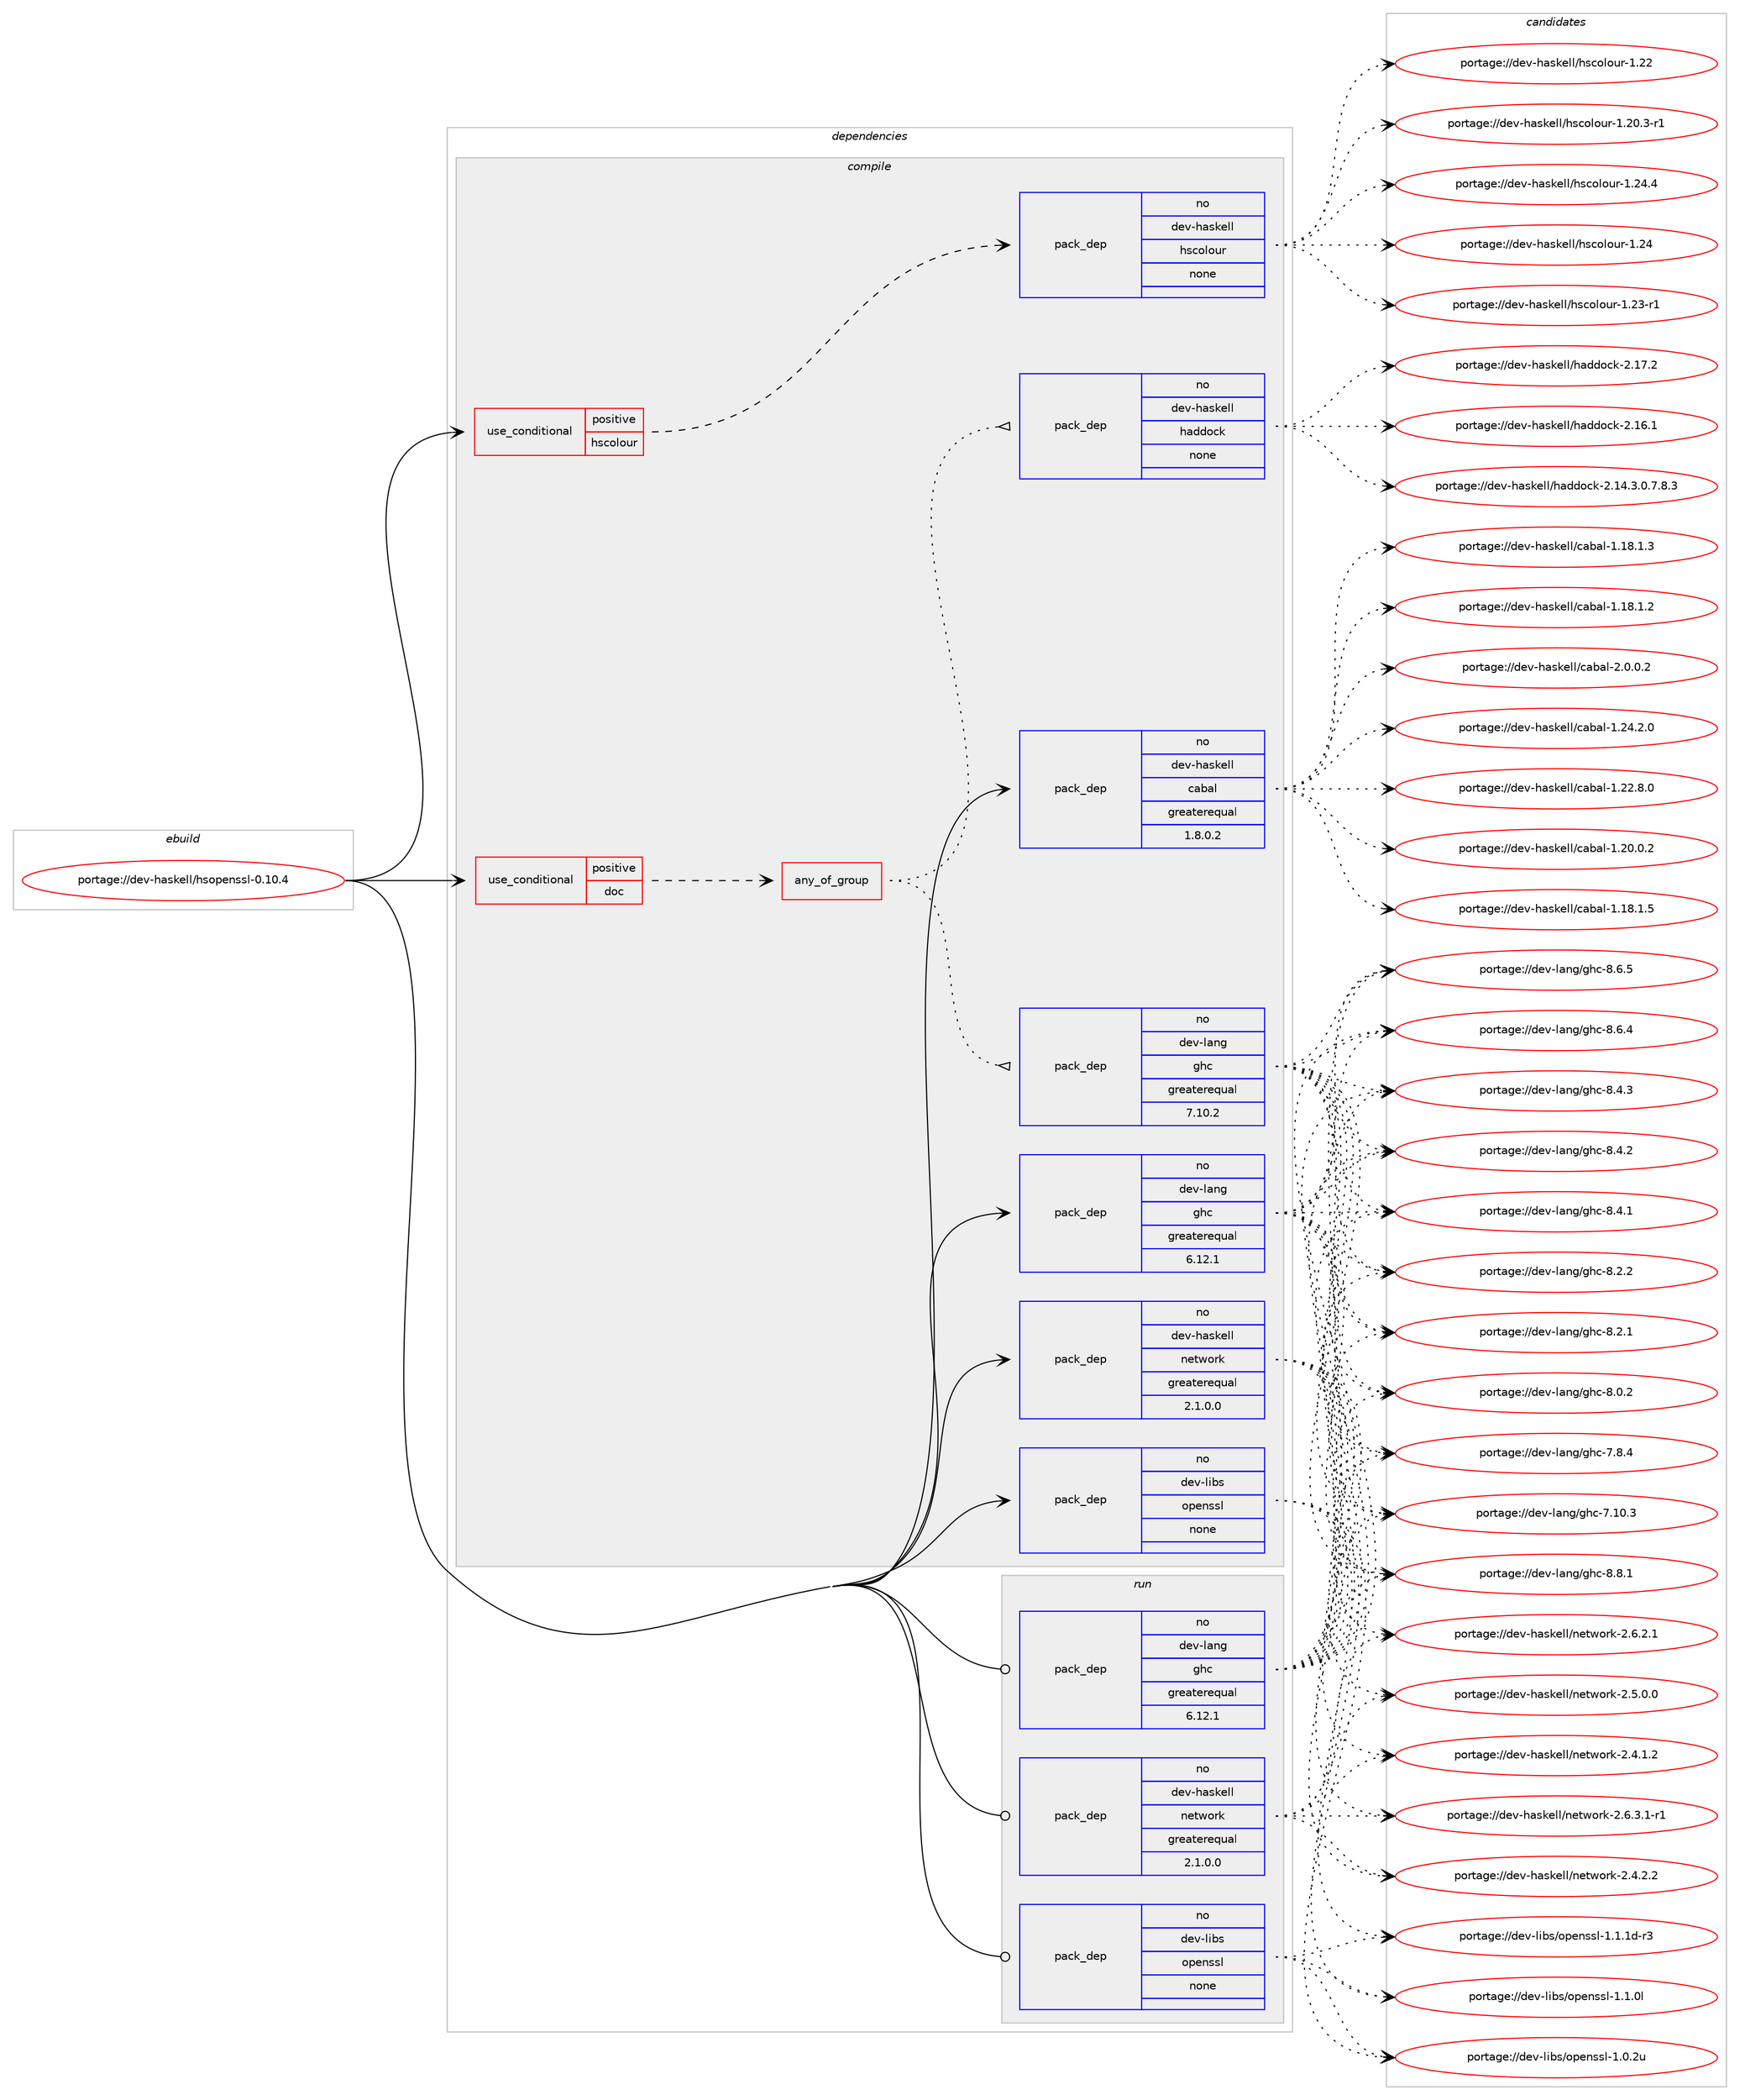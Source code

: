digraph prolog {

# *************
# Graph options
# *************

newrank=true;
concentrate=true;
compound=true;
graph [rankdir=LR,fontname=Helvetica,fontsize=10,ranksep=1.5];#, ranksep=2.5, nodesep=0.2];
edge  [arrowhead=vee];
node  [fontname=Helvetica,fontsize=10];

# **********
# The ebuild
# **********

subgraph cluster_leftcol {
color=gray;
rank=same;
label=<<i>ebuild</i>>;
id [label="portage://dev-haskell/hsopenssl-0.10.4", color=red, width=4, href="../dev-haskell/hsopenssl-0.10.4.svg"];
}

# ****************
# The dependencies
# ****************

subgraph cluster_midcol {
color=gray;
label=<<i>dependencies</i>>;
subgraph cluster_compile {
fillcolor="#eeeeee";
style=filled;
label=<<i>compile</i>>;
subgraph cond133430 {
dependency558325 [label=<<TABLE BORDER="0" CELLBORDER="1" CELLSPACING="0" CELLPADDING="4"><TR><TD ROWSPAN="3" CELLPADDING="10">use_conditional</TD></TR><TR><TD>positive</TD></TR><TR><TD>doc</TD></TR></TABLE>>, shape=none, color=red];
subgraph any6276 {
dependency558326 [label=<<TABLE BORDER="0" CELLBORDER="1" CELLSPACING="0" CELLPADDING="4"><TR><TD CELLPADDING="10">any_of_group</TD></TR></TABLE>>, shape=none, color=red];subgraph pack418382 {
dependency558327 [label=<<TABLE BORDER="0" CELLBORDER="1" CELLSPACING="0" CELLPADDING="4" WIDTH="220"><TR><TD ROWSPAN="6" CELLPADDING="30">pack_dep</TD></TR><TR><TD WIDTH="110">no</TD></TR><TR><TD>dev-haskell</TD></TR><TR><TD>haddock</TD></TR><TR><TD>none</TD></TR><TR><TD></TD></TR></TABLE>>, shape=none, color=blue];
}
dependency558326:e -> dependency558327:w [weight=20,style="dotted",arrowhead="oinv"];
subgraph pack418383 {
dependency558328 [label=<<TABLE BORDER="0" CELLBORDER="1" CELLSPACING="0" CELLPADDING="4" WIDTH="220"><TR><TD ROWSPAN="6" CELLPADDING="30">pack_dep</TD></TR><TR><TD WIDTH="110">no</TD></TR><TR><TD>dev-lang</TD></TR><TR><TD>ghc</TD></TR><TR><TD>greaterequal</TD></TR><TR><TD>7.10.2</TD></TR></TABLE>>, shape=none, color=blue];
}
dependency558326:e -> dependency558328:w [weight=20,style="dotted",arrowhead="oinv"];
}
dependency558325:e -> dependency558326:w [weight=20,style="dashed",arrowhead="vee"];
}
id:e -> dependency558325:w [weight=20,style="solid",arrowhead="vee"];
subgraph cond133431 {
dependency558329 [label=<<TABLE BORDER="0" CELLBORDER="1" CELLSPACING="0" CELLPADDING="4"><TR><TD ROWSPAN="3" CELLPADDING="10">use_conditional</TD></TR><TR><TD>positive</TD></TR><TR><TD>hscolour</TD></TR></TABLE>>, shape=none, color=red];
subgraph pack418384 {
dependency558330 [label=<<TABLE BORDER="0" CELLBORDER="1" CELLSPACING="0" CELLPADDING="4" WIDTH="220"><TR><TD ROWSPAN="6" CELLPADDING="30">pack_dep</TD></TR><TR><TD WIDTH="110">no</TD></TR><TR><TD>dev-haskell</TD></TR><TR><TD>hscolour</TD></TR><TR><TD>none</TD></TR><TR><TD></TD></TR></TABLE>>, shape=none, color=blue];
}
dependency558329:e -> dependency558330:w [weight=20,style="dashed",arrowhead="vee"];
}
id:e -> dependency558329:w [weight=20,style="solid",arrowhead="vee"];
subgraph pack418385 {
dependency558331 [label=<<TABLE BORDER="0" CELLBORDER="1" CELLSPACING="0" CELLPADDING="4" WIDTH="220"><TR><TD ROWSPAN="6" CELLPADDING="30">pack_dep</TD></TR><TR><TD WIDTH="110">no</TD></TR><TR><TD>dev-haskell</TD></TR><TR><TD>cabal</TD></TR><TR><TD>greaterequal</TD></TR><TR><TD>1.8.0.2</TD></TR></TABLE>>, shape=none, color=blue];
}
id:e -> dependency558331:w [weight=20,style="solid",arrowhead="vee"];
subgraph pack418386 {
dependency558332 [label=<<TABLE BORDER="0" CELLBORDER="1" CELLSPACING="0" CELLPADDING="4" WIDTH="220"><TR><TD ROWSPAN="6" CELLPADDING="30">pack_dep</TD></TR><TR><TD WIDTH="110">no</TD></TR><TR><TD>dev-haskell</TD></TR><TR><TD>network</TD></TR><TR><TD>greaterequal</TD></TR><TR><TD>2.1.0.0</TD></TR></TABLE>>, shape=none, color=blue];
}
id:e -> dependency558332:w [weight=20,style="solid",arrowhead="vee"];
subgraph pack418387 {
dependency558333 [label=<<TABLE BORDER="0" CELLBORDER="1" CELLSPACING="0" CELLPADDING="4" WIDTH="220"><TR><TD ROWSPAN="6" CELLPADDING="30">pack_dep</TD></TR><TR><TD WIDTH="110">no</TD></TR><TR><TD>dev-lang</TD></TR><TR><TD>ghc</TD></TR><TR><TD>greaterequal</TD></TR><TR><TD>6.12.1</TD></TR></TABLE>>, shape=none, color=blue];
}
id:e -> dependency558333:w [weight=20,style="solid",arrowhead="vee"];
subgraph pack418388 {
dependency558334 [label=<<TABLE BORDER="0" CELLBORDER="1" CELLSPACING="0" CELLPADDING="4" WIDTH="220"><TR><TD ROWSPAN="6" CELLPADDING="30">pack_dep</TD></TR><TR><TD WIDTH="110">no</TD></TR><TR><TD>dev-libs</TD></TR><TR><TD>openssl</TD></TR><TR><TD>none</TD></TR><TR><TD></TD></TR></TABLE>>, shape=none, color=blue];
}
id:e -> dependency558334:w [weight=20,style="solid",arrowhead="vee"];
}
subgraph cluster_compileandrun {
fillcolor="#eeeeee";
style=filled;
label=<<i>compile and run</i>>;
}
subgraph cluster_run {
fillcolor="#eeeeee";
style=filled;
label=<<i>run</i>>;
subgraph pack418389 {
dependency558335 [label=<<TABLE BORDER="0" CELLBORDER="1" CELLSPACING="0" CELLPADDING="4" WIDTH="220"><TR><TD ROWSPAN="6" CELLPADDING="30">pack_dep</TD></TR><TR><TD WIDTH="110">no</TD></TR><TR><TD>dev-haskell</TD></TR><TR><TD>network</TD></TR><TR><TD>greaterequal</TD></TR><TR><TD>2.1.0.0</TD></TR></TABLE>>, shape=none, color=blue];
}
id:e -> dependency558335:w [weight=20,style="solid",arrowhead="odot"];
subgraph pack418390 {
dependency558336 [label=<<TABLE BORDER="0" CELLBORDER="1" CELLSPACING="0" CELLPADDING="4" WIDTH="220"><TR><TD ROWSPAN="6" CELLPADDING="30">pack_dep</TD></TR><TR><TD WIDTH="110">no</TD></TR><TR><TD>dev-lang</TD></TR><TR><TD>ghc</TD></TR><TR><TD>greaterequal</TD></TR><TR><TD>6.12.1</TD></TR></TABLE>>, shape=none, color=blue];
}
id:e -> dependency558336:w [weight=20,style="solid",arrowhead="odot"];
subgraph pack418391 {
dependency558337 [label=<<TABLE BORDER="0" CELLBORDER="1" CELLSPACING="0" CELLPADDING="4" WIDTH="220"><TR><TD ROWSPAN="6" CELLPADDING="30">pack_dep</TD></TR><TR><TD WIDTH="110">no</TD></TR><TR><TD>dev-libs</TD></TR><TR><TD>openssl</TD></TR><TR><TD>none</TD></TR><TR><TD></TD></TR></TABLE>>, shape=none, color=blue];
}
id:e -> dependency558337:w [weight=20,style="solid",arrowhead="odot"];
}
}

# **************
# The candidates
# **************

subgraph cluster_choices {
rank=same;
color=gray;
label=<<i>candidates</i>>;

subgraph choice418382 {
color=black;
nodesep=1;
choice100101118451049711510710110810847104971001001119910745504649554650 [label="portage://dev-haskell/haddock-2.17.2", color=red, width=4,href="../dev-haskell/haddock-2.17.2.svg"];
choice100101118451049711510710110810847104971001001119910745504649544649 [label="portage://dev-haskell/haddock-2.16.1", color=red, width=4,href="../dev-haskell/haddock-2.16.1.svg"];
choice1001011184510497115107101108108471049710010011199107455046495246514648465546564651 [label="portage://dev-haskell/haddock-2.14.3.0.7.8.3", color=red, width=4,href="../dev-haskell/haddock-2.14.3.0.7.8.3.svg"];
dependency558327:e -> choice100101118451049711510710110810847104971001001119910745504649554650:w [style=dotted,weight="100"];
dependency558327:e -> choice100101118451049711510710110810847104971001001119910745504649544649:w [style=dotted,weight="100"];
dependency558327:e -> choice1001011184510497115107101108108471049710010011199107455046495246514648465546564651:w [style=dotted,weight="100"];
}
subgraph choice418383 {
color=black;
nodesep=1;
choice10010111845108971101034710310499455646564649 [label="portage://dev-lang/ghc-8.8.1", color=red, width=4,href="../dev-lang/ghc-8.8.1.svg"];
choice10010111845108971101034710310499455646544653 [label="portage://dev-lang/ghc-8.6.5", color=red, width=4,href="../dev-lang/ghc-8.6.5.svg"];
choice10010111845108971101034710310499455646544652 [label="portage://dev-lang/ghc-8.6.4", color=red, width=4,href="../dev-lang/ghc-8.6.4.svg"];
choice10010111845108971101034710310499455646524651 [label="portage://dev-lang/ghc-8.4.3", color=red, width=4,href="../dev-lang/ghc-8.4.3.svg"];
choice10010111845108971101034710310499455646524650 [label="portage://dev-lang/ghc-8.4.2", color=red, width=4,href="../dev-lang/ghc-8.4.2.svg"];
choice10010111845108971101034710310499455646524649 [label="portage://dev-lang/ghc-8.4.1", color=red, width=4,href="../dev-lang/ghc-8.4.1.svg"];
choice10010111845108971101034710310499455646504650 [label="portage://dev-lang/ghc-8.2.2", color=red, width=4,href="../dev-lang/ghc-8.2.2.svg"];
choice10010111845108971101034710310499455646504649 [label="portage://dev-lang/ghc-8.2.1", color=red, width=4,href="../dev-lang/ghc-8.2.1.svg"];
choice10010111845108971101034710310499455646484650 [label="portage://dev-lang/ghc-8.0.2", color=red, width=4,href="../dev-lang/ghc-8.0.2.svg"];
choice10010111845108971101034710310499455546564652 [label="portage://dev-lang/ghc-7.8.4", color=red, width=4,href="../dev-lang/ghc-7.8.4.svg"];
choice1001011184510897110103471031049945554649484651 [label="portage://dev-lang/ghc-7.10.3", color=red, width=4,href="../dev-lang/ghc-7.10.3.svg"];
dependency558328:e -> choice10010111845108971101034710310499455646564649:w [style=dotted,weight="100"];
dependency558328:e -> choice10010111845108971101034710310499455646544653:w [style=dotted,weight="100"];
dependency558328:e -> choice10010111845108971101034710310499455646544652:w [style=dotted,weight="100"];
dependency558328:e -> choice10010111845108971101034710310499455646524651:w [style=dotted,weight="100"];
dependency558328:e -> choice10010111845108971101034710310499455646524650:w [style=dotted,weight="100"];
dependency558328:e -> choice10010111845108971101034710310499455646524649:w [style=dotted,weight="100"];
dependency558328:e -> choice10010111845108971101034710310499455646504650:w [style=dotted,weight="100"];
dependency558328:e -> choice10010111845108971101034710310499455646504649:w [style=dotted,weight="100"];
dependency558328:e -> choice10010111845108971101034710310499455646484650:w [style=dotted,weight="100"];
dependency558328:e -> choice10010111845108971101034710310499455546564652:w [style=dotted,weight="100"];
dependency558328:e -> choice1001011184510897110103471031049945554649484651:w [style=dotted,weight="100"];
}
subgraph choice418384 {
color=black;
nodesep=1;
choice1001011184510497115107101108108471041159911110811111711445494650524652 [label="portage://dev-haskell/hscolour-1.24.4", color=red, width=4,href="../dev-haskell/hscolour-1.24.4.svg"];
choice100101118451049711510710110810847104115991111081111171144549465052 [label="portage://dev-haskell/hscolour-1.24", color=red, width=4,href="../dev-haskell/hscolour-1.24.svg"];
choice1001011184510497115107101108108471041159911110811111711445494650514511449 [label="portage://dev-haskell/hscolour-1.23-r1", color=red, width=4,href="../dev-haskell/hscolour-1.23-r1.svg"];
choice100101118451049711510710110810847104115991111081111171144549465050 [label="portage://dev-haskell/hscolour-1.22", color=red, width=4,href="../dev-haskell/hscolour-1.22.svg"];
choice10010111845104971151071011081084710411599111108111117114454946504846514511449 [label="portage://dev-haskell/hscolour-1.20.3-r1", color=red, width=4,href="../dev-haskell/hscolour-1.20.3-r1.svg"];
dependency558330:e -> choice1001011184510497115107101108108471041159911110811111711445494650524652:w [style=dotted,weight="100"];
dependency558330:e -> choice100101118451049711510710110810847104115991111081111171144549465052:w [style=dotted,weight="100"];
dependency558330:e -> choice1001011184510497115107101108108471041159911110811111711445494650514511449:w [style=dotted,weight="100"];
dependency558330:e -> choice100101118451049711510710110810847104115991111081111171144549465050:w [style=dotted,weight="100"];
dependency558330:e -> choice10010111845104971151071011081084710411599111108111117114454946504846514511449:w [style=dotted,weight="100"];
}
subgraph choice418385 {
color=black;
nodesep=1;
choice100101118451049711510710110810847999798971084550464846484650 [label="portage://dev-haskell/cabal-2.0.0.2", color=red, width=4,href="../dev-haskell/cabal-2.0.0.2.svg"];
choice10010111845104971151071011081084799979897108454946505246504648 [label="portage://dev-haskell/cabal-1.24.2.0", color=red, width=4,href="../dev-haskell/cabal-1.24.2.0.svg"];
choice10010111845104971151071011081084799979897108454946505046564648 [label="portage://dev-haskell/cabal-1.22.8.0", color=red, width=4,href="../dev-haskell/cabal-1.22.8.0.svg"];
choice10010111845104971151071011081084799979897108454946504846484650 [label="portage://dev-haskell/cabal-1.20.0.2", color=red, width=4,href="../dev-haskell/cabal-1.20.0.2.svg"];
choice10010111845104971151071011081084799979897108454946495646494653 [label="portage://dev-haskell/cabal-1.18.1.5", color=red, width=4,href="../dev-haskell/cabal-1.18.1.5.svg"];
choice10010111845104971151071011081084799979897108454946495646494651 [label="portage://dev-haskell/cabal-1.18.1.3", color=red, width=4,href="../dev-haskell/cabal-1.18.1.3.svg"];
choice10010111845104971151071011081084799979897108454946495646494650 [label="portage://dev-haskell/cabal-1.18.1.2", color=red, width=4,href="../dev-haskell/cabal-1.18.1.2.svg"];
dependency558331:e -> choice100101118451049711510710110810847999798971084550464846484650:w [style=dotted,weight="100"];
dependency558331:e -> choice10010111845104971151071011081084799979897108454946505246504648:w [style=dotted,weight="100"];
dependency558331:e -> choice10010111845104971151071011081084799979897108454946505046564648:w [style=dotted,weight="100"];
dependency558331:e -> choice10010111845104971151071011081084799979897108454946504846484650:w [style=dotted,weight="100"];
dependency558331:e -> choice10010111845104971151071011081084799979897108454946495646494653:w [style=dotted,weight="100"];
dependency558331:e -> choice10010111845104971151071011081084799979897108454946495646494651:w [style=dotted,weight="100"];
dependency558331:e -> choice10010111845104971151071011081084799979897108454946495646494650:w [style=dotted,weight="100"];
}
subgraph choice418386 {
color=black;
nodesep=1;
choice10010111845104971151071011081084711010111611911111410745504654465146494511449 [label="portage://dev-haskell/network-2.6.3.1-r1", color=red, width=4,href="../dev-haskell/network-2.6.3.1-r1.svg"];
choice1001011184510497115107101108108471101011161191111141074550465446504649 [label="portage://dev-haskell/network-2.6.2.1", color=red, width=4,href="../dev-haskell/network-2.6.2.1.svg"];
choice1001011184510497115107101108108471101011161191111141074550465346484648 [label="portage://dev-haskell/network-2.5.0.0", color=red, width=4,href="../dev-haskell/network-2.5.0.0.svg"];
choice1001011184510497115107101108108471101011161191111141074550465246504650 [label="portage://dev-haskell/network-2.4.2.2", color=red, width=4,href="../dev-haskell/network-2.4.2.2.svg"];
choice1001011184510497115107101108108471101011161191111141074550465246494650 [label="portage://dev-haskell/network-2.4.1.2", color=red, width=4,href="../dev-haskell/network-2.4.1.2.svg"];
dependency558332:e -> choice10010111845104971151071011081084711010111611911111410745504654465146494511449:w [style=dotted,weight="100"];
dependency558332:e -> choice1001011184510497115107101108108471101011161191111141074550465446504649:w [style=dotted,weight="100"];
dependency558332:e -> choice1001011184510497115107101108108471101011161191111141074550465346484648:w [style=dotted,weight="100"];
dependency558332:e -> choice1001011184510497115107101108108471101011161191111141074550465246504650:w [style=dotted,weight="100"];
dependency558332:e -> choice1001011184510497115107101108108471101011161191111141074550465246494650:w [style=dotted,weight="100"];
}
subgraph choice418387 {
color=black;
nodesep=1;
choice10010111845108971101034710310499455646564649 [label="portage://dev-lang/ghc-8.8.1", color=red, width=4,href="../dev-lang/ghc-8.8.1.svg"];
choice10010111845108971101034710310499455646544653 [label="portage://dev-lang/ghc-8.6.5", color=red, width=4,href="../dev-lang/ghc-8.6.5.svg"];
choice10010111845108971101034710310499455646544652 [label="portage://dev-lang/ghc-8.6.4", color=red, width=4,href="../dev-lang/ghc-8.6.4.svg"];
choice10010111845108971101034710310499455646524651 [label="portage://dev-lang/ghc-8.4.3", color=red, width=4,href="../dev-lang/ghc-8.4.3.svg"];
choice10010111845108971101034710310499455646524650 [label="portage://dev-lang/ghc-8.4.2", color=red, width=4,href="../dev-lang/ghc-8.4.2.svg"];
choice10010111845108971101034710310499455646524649 [label="portage://dev-lang/ghc-8.4.1", color=red, width=4,href="../dev-lang/ghc-8.4.1.svg"];
choice10010111845108971101034710310499455646504650 [label="portage://dev-lang/ghc-8.2.2", color=red, width=4,href="../dev-lang/ghc-8.2.2.svg"];
choice10010111845108971101034710310499455646504649 [label="portage://dev-lang/ghc-8.2.1", color=red, width=4,href="../dev-lang/ghc-8.2.1.svg"];
choice10010111845108971101034710310499455646484650 [label="portage://dev-lang/ghc-8.0.2", color=red, width=4,href="../dev-lang/ghc-8.0.2.svg"];
choice10010111845108971101034710310499455546564652 [label="portage://dev-lang/ghc-7.8.4", color=red, width=4,href="../dev-lang/ghc-7.8.4.svg"];
choice1001011184510897110103471031049945554649484651 [label="portage://dev-lang/ghc-7.10.3", color=red, width=4,href="../dev-lang/ghc-7.10.3.svg"];
dependency558333:e -> choice10010111845108971101034710310499455646564649:w [style=dotted,weight="100"];
dependency558333:e -> choice10010111845108971101034710310499455646544653:w [style=dotted,weight="100"];
dependency558333:e -> choice10010111845108971101034710310499455646544652:w [style=dotted,weight="100"];
dependency558333:e -> choice10010111845108971101034710310499455646524651:w [style=dotted,weight="100"];
dependency558333:e -> choice10010111845108971101034710310499455646524650:w [style=dotted,weight="100"];
dependency558333:e -> choice10010111845108971101034710310499455646524649:w [style=dotted,weight="100"];
dependency558333:e -> choice10010111845108971101034710310499455646504650:w [style=dotted,weight="100"];
dependency558333:e -> choice10010111845108971101034710310499455646504649:w [style=dotted,weight="100"];
dependency558333:e -> choice10010111845108971101034710310499455646484650:w [style=dotted,weight="100"];
dependency558333:e -> choice10010111845108971101034710310499455546564652:w [style=dotted,weight="100"];
dependency558333:e -> choice1001011184510897110103471031049945554649484651:w [style=dotted,weight="100"];
}
subgraph choice418388 {
color=black;
nodesep=1;
choice1001011184510810598115471111121011101151151084549464946491004511451 [label="portage://dev-libs/openssl-1.1.1d-r3", color=red, width=4,href="../dev-libs/openssl-1.1.1d-r3.svg"];
choice100101118451081059811547111112101110115115108454946494648108 [label="portage://dev-libs/openssl-1.1.0l", color=red, width=4,href="../dev-libs/openssl-1.1.0l.svg"];
choice100101118451081059811547111112101110115115108454946484650117 [label="portage://dev-libs/openssl-1.0.2u", color=red, width=4,href="../dev-libs/openssl-1.0.2u.svg"];
dependency558334:e -> choice1001011184510810598115471111121011101151151084549464946491004511451:w [style=dotted,weight="100"];
dependency558334:e -> choice100101118451081059811547111112101110115115108454946494648108:w [style=dotted,weight="100"];
dependency558334:e -> choice100101118451081059811547111112101110115115108454946484650117:w [style=dotted,weight="100"];
}
subgraph choice418389 {
color=black;
nodesep=1;
choice10010111845104971151071011081084711010111611911111410745504654465146494511449 [label="portage://dev-haskell/network-2.6.3.1-r1", color=red, width=4,href="../dev-haskell/network-2.6.3.1-r1.svg"];
choice1001011184510497115107101108108471101011161191111141074550465446504649 [label="portage://dev-haskell/network-2.6.2.1", color=red, width=4,href="../dev-haskell/network-2.6.2.1.svg"];
choice1001011184510497115107101108108471101011161191111141074550465346484648 [label="portage://dev-haskell/network-2.5.0.0", color=red, width=4,href="../dev-haskell/network-2.5.0.0.svg"];
choice1001011184510497115107101108108471101011161191111141074550465246504650 [label="portage://dev-haskell/network-2.4.2.2", color=red, width=4,href="../dev-haskell/network-2.4.2.2.svg"];
choice1001011184510497115107101108108471101011161191111141074550465246494650 [label="portage://dev-haskell/network-2.4.1.2", color=red, width=4,href="../dev-haskell/network-2.4.1.2.svg"];
dependency558335:e -> choice10010111845104971151071011081084711010111611911111410745504654465146494511449:w [style=dotted,weight="100"];
dependency558335:e -> choice1001011184510497115107101108108471101011161191111141074550465446504649:w [style=dotted,weight="100"];
dependency558335:e -> choice1001011184510497115107101108108471101011161191111141074550465346484648:w [style=dotted,weight="100"];
dependency558335:e -> choice1001011184510497115107101108108471101011161191111141074550465246504650:w [style=dotted,weight="100"];
dependency558335:e -> choice1001011184510497115107101108108471101011161191111141074550465246494650:w [style=dotted,weight="100"];
}
subgraph choice418390 {
color=black;
nodesep=1;
choice10010111845108971101034710310499455646564649 [label="portage://dev-lang/ghc-8.8.1", color=red, width=4,href="../dev-lang/ghc-8.8.1.svg"];
choice10010111845108971101034710310499455646544653 [label="portage://dev-lang/ghc-8.6.5", color=red, width=4,href="../dev-lang/ghc-8.6.5.svg"];
choice10010111845108971101034710310499455646544652 [label="portage://dev-lang/ghc-8.6.4", color=red, width=4,href="../dev-lang/ghc-8.6.4.svg"];
choice10010111845108971101034710310499455646524651 [label="portage://dev-lang/ghc-8.4.3", color=red, width=4,href="../dev-lang/ghc-8.4.3.svg"];
choice10010111845108971101034710310499455646524650 [label="portage://dev-lang/ghc-8.4.2", color=red, width=4,href="../dev-lang/ghc-8.4.2.svg"];
choice10010111845108971101034710310499455646524649 [label="portage://dev-lang/ghc-8.4.1", color=red, width=4,href="../dev-lang/ghc-8.4.1.svg"];
choice10010111845108971101034710310499455646504650 [label="portage://dev-lang/ghc-8.2.2", color=red, width=4,href="../dev-lang/ghc-8.2.2.svg"];
choice10010111845108971101034710310499455646504649 [label="portage://dev-lang/ghc-8.2.1", color=red, width=4,href="../dev-lang/ghc-8.2.1.svg"];
choice10010111845108971101034710310499455646484650 [label="portage://dev-lang/ghc-8.0.2", color=red, width=4,href="../dev-lang/ghc-8.0.2.svg"];
choice10010111845108971101034710310499455546564652 [label="portage://dev-lang/ghc-7.8.4", color=red, width=4,href="../dev-lang/ghc-7.8.4.svg"];
choice1001011184510897110103471031049945554649484651 [label="portage://dev-lang/ghc-7.10.3", color=red, width=4,href="../dev-lang/ghc-7.10.3.svg"];
dependency558336:e -> choice10010111845108971101034710310499455646564649:w [style=dotted,weight="100"];
dependency558336:e -> choice10010111845108971101034710310499455646544653:w [style=dotted,weight="100"];
dependency558336:e -> choice10010111845108971101034710310499455646544652:w [style=dotted,weight="100"];
dependency558336:e -> choice10010111845108971101034710310499455646524651:w [style=dotted,weight="100"];
dependency558336:e -> choice10010111845108971101034710310499455646524650:w [style=dotted,weight="100"];
dependency558336:e -> choice10010111845108971101034710310499455646524649:w [style=dotted,weight="100"];
dependency558336:e -> choice10010111845108971101034710310499455646504650:w [style=dotted,weight="100"];
dependency558336:e -> choice10010111845108971101034710310499455646504649:w [style=dotted,weight="100"];
dependency558336:e -> choice10010111845108971101034710310499455646484650:w [style=dotted,weight="100"];
dependency558336:e -> choice10010111845108971101034710310499455546564652:w [style=dotted,weight="100"];
dependency558336:e -> choice1001011184510897110103471031049945554649484651:w [style=dotted,weight="100"];
}
subgraph choice418391 {
color=black;
nodesep=1;
choice1001011184510810598115471111121011101151151084549464946491004511451 [label="portage://dev-libs/openssl-1.1.1d-r3", color=red, width=4,href="../dev-libs/openssl-1.1.1d-r3.svg"];
choice100101118451081059811547111112101110115115108454946494648108 [label="portage://dev-libs/openssl-1.1.0l", color=red, width=4,href="../dev-libs/openssl-1.1.0l.svg"];
choice100101118451081059811547111112101110115115108454946484650117 [label="portage://dev-libs/openssl-1.0.2u", color=red, width=4,href="../dev-libs/openssl-1.0.2u.svg"];
dependency558337:e -> choice1001011184510810598115471111121011101151151084549464946491004511451:w [style=dotted,weight="100"];
dependency558337:e -> choice100101118451081059811547111112101110115115108454946494648108:w [style=dotted,weight="100"];
dependency558337:e -> choice100101118451081059811547111112101110115115108454946484650117:w [style=dotted,weight="100"];
}
}

}
